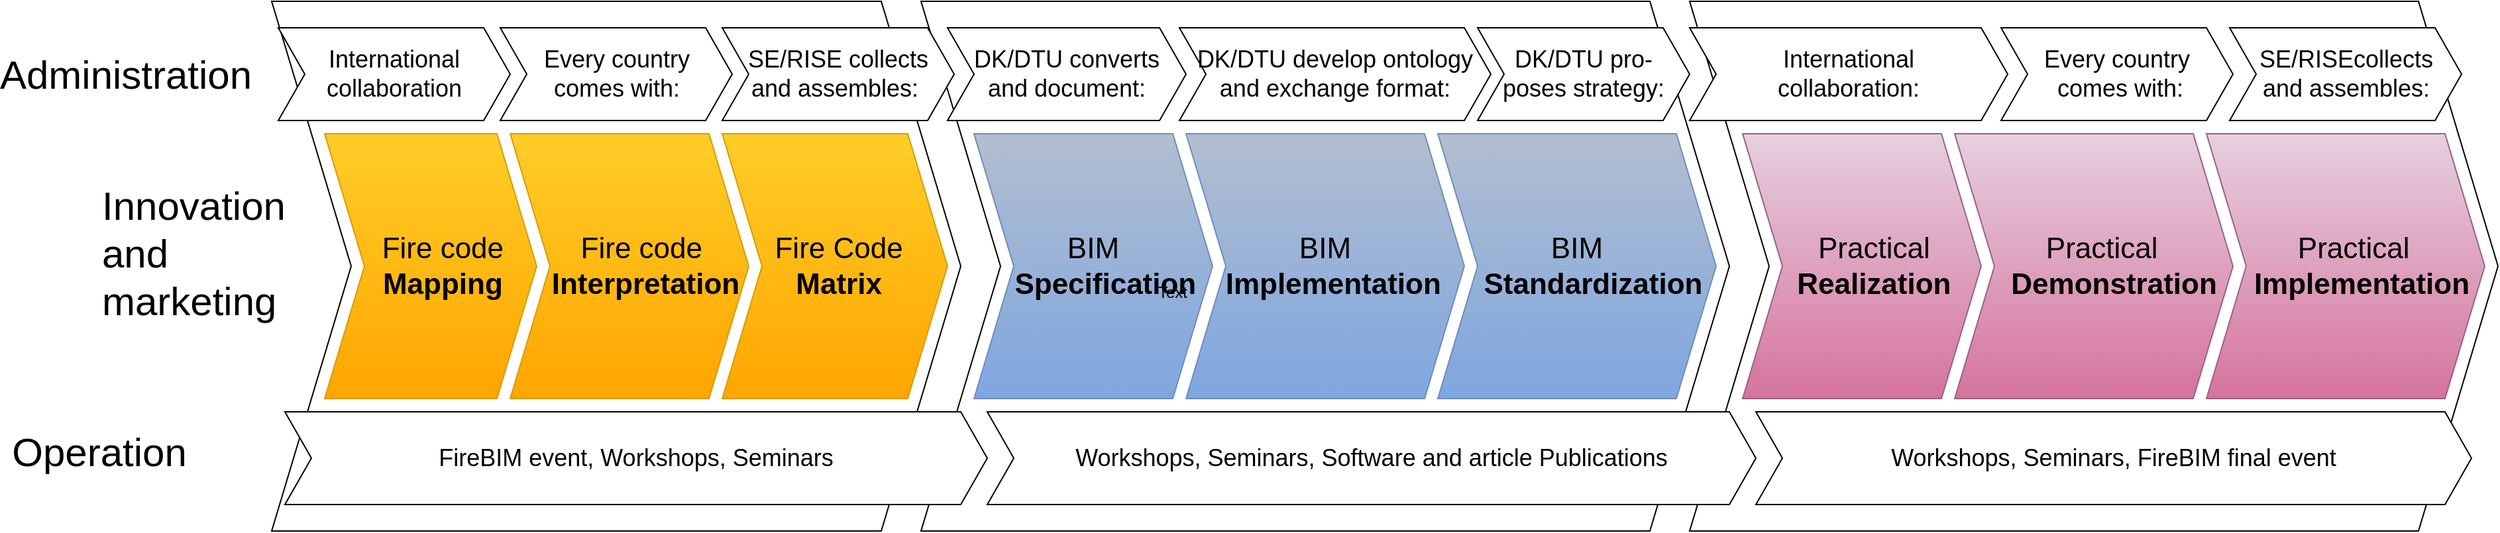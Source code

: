 <mxfile version="15.3.8" type="github">
  <diagram id="50i3K7nlYH6oyTf6ZRoc" name="Page-1">
    <mxGraphModel dx="2881" dy="1089" grid="1" gridSize="10" guides="1" tooltips="1" connect="1" arrows="1" fold="1" page="1" pageScale="1" pageWidth="850" pageHeight="1100" math="0" shadow="0">
      <root>
        <mxCell id="0" />
        <mxCell id="1" parent="0" />
        <mxCell id="LbvQtDSeulyC5G_0_8Kj-1" value="" style="shape=step;perimeter=stepPerimeter;whiteSpace=wrap;html=1;fixedSize=1;size=60;" parent="1" vertex="1">
          <mxGeometry x="60" y="170" width="520" height="400" as="geometry" />
        </mxCell>
        <mxCell id="LbvQtDSeulyC5G_0_8Kj-3" value="&lt;div style=&quot;font-size: 22px&quot;&gt;&lt;span&gt;&amp;nbsp; &amp;nbsp; &amp;nbsp; Fire code&amp;nbsp; &amp;nbsp; &amp;nbsp; &amp;nbsp;&lt;b&gt;Mapping&lt;/b&gt;&lt;/span&gt;&lt;/div&gt;" style="shape=step;perimeter=stepPerimeter;whiteSpace=wrap;html=1;fixedSize=1;size=30;align=center;fillColor=#ffcd28;strokeColor=#d79b00;gradientColor=#ffa500;" parent="1" vertex="1">
          <mxGeometry x="100" y="270" width="160" height="200" as="geometry" />
        </mxCell>
        <mxCell id="LbvQtDSeulyC5G_0_8Kj-4" value="&lt;font style=&quot;font-size: 22px&quot;&gt;&amp;nbsp; &amp;nbsp; &amp;nbsp; &amp;nbsp; Fire code&amp;nbsp; &amp;nbsp; &amp;nbsp; &amp;nbsp; &amp;nbsp;&amp;nbsp;&lt;b&gt;Interpretation&lt;/b&gt;&lt;/font&gt;" style="shape=step;perimeter=stepPerimeter;whiteSpace=wrap;html=1;fixedSize=1;size=30;fillColor=#ffcd28;strokeColor=#d79b00;gradientColor=#ffa500;" parent="1" vertex="1">
          <mxGeometry x="240" y="270" width="180" height="200" as="geometry" />
        </mxCell>
        <mxCell id="LbvQtDSeulyC5G_0_8Kj-5" value="&lt;font style=&quot;font-size: 22px&quot;&gt;&amp;nbsp; &amp;nbsp; Fire Code&amp;nbsp; &amp;nbsp; &lt;b&gt;&amp;nbsp;Matrix&lt;/b&gt;&lt;/font&gt;" style="shape=step;perimeter=stepPerimeter;whiteSpace=wrap;html=1;fixedSize=1;size=30;fillColor=#ffcd28;strokeColor=#d79b00;gradientColor=#ffa500;" parent="1" vertex="1">
          <mxGeometry x="400" y="270" width="170" height="200" as="geometry" />
        </mxCell>
        <mxCell id="LbvQtDSeulyC5G_0_8Kj-7" value="" style="shape=step;perimeter=stepPerimeter;whiteSpace=wrap;html=1;fixedSize=1;size=60;" parent="1" vertex="1">
          <mxGeometry x="550" y="170" width="610" height="400" as="geometry" />
        </mxCell>
        <mxCell id="LbvQtDSeulyC5G_0_8Kj-8" value="&lt;div style=&quot;font-size: 22px&quot;&gt;&lt;font style=&quot;font-size: 22px&quot;&gt;BIM&lt;/font&gt;&lt;/div&gt;&lt;div style=&quot;font-size: 22px&quot;&gt;&lt;font style=&quot;font-size: 22px&quot;&gt;&amp;nbsp; &amp;nbsp;&lt;b&gt;Specification&lt;/b&gt;&lt;/font&gt;&lt;/div&gt;" style="shape=step;perimeter=stepPerimeter;whiteSpace=wrap;html=1;fixedSize=1;size=30;align=center;fillColor=#B3BECF;strokeColor=#6c8ebf;gradientColor=#7ea6e0;" parent="1" vertex="1">
          <mxGeometry x="590" y="270" width="180" height="200" as="geometry" />
        </mxCell>
        <mxCell id="LbvQtDSeulyC5G_0_8Kj-9" value="&lt;font style=&quot;font-size: 22px&quot;&gt;&amp;nbsp; &amp;nbsp; &amp;nbsp; &amp;nbsp; &amp;nbsp; &amp;nbsp; &amp;nbsp;BIM&amp;nbsp; &amp;nbsp; &amp;nbsp; &amp;nbsp; &amp;nbsp; &amp;nbsp; &amp;nbsp; &amp;nbsp; &lt;b&gt;Implementation&lt;/b&gt;&lt;/font&gt;" style="shape=step;perimeter=stepPerimeter;whiteSpace=wrap;html=1;fixedSize=1;size=30;fillColor=#B3BECF;strokeColor=#6c8ebf;gradientColor=#7ea6e0;" parent="1" vertex="1">
          <mxGeometry x="750" y="270" width="210" height="200" as="geometry" />
        </mxCell>
        <mxCell id="LbvQtDSeulyC5G_0_8Kj-11" value="&lt;font style=&quot;font-size: 22px&quot;&gt;&amp;nbsp; &amp;nbsp; &amp;nbsp; &amp;nbsp; &amp;nbsp; &amp;nbsp; &amp;nbsp;BIM&amp;nbsp; &amp;nbsp; &amp;nbsp; &amp;nbsp; &amp;nbsp; &amp;nbsp; &amp;nbsp; &amp;nbsp; &amp;nbsp;&amp;nbsp;&lt;b&gt;Standardization&lt;/b&gt;&lt;/font&gt;" style="shape=step;perimeter=stepPerimeter;whiteSpace=wrap;html=1;fixedSize=1;size=30;fillColor=#B3BECF;strokeColor=#6c8ebf;gradientColor=#7ea6e0;" parent="1" vertex="1">
          <mxGeometry x="940" y="270" width="210" height="200" as="geometry" />
        </mxCell>
        <mxCell id="LbvQtDSeulyC5G_0_8Kj-13" value="" style="shape=step;perimeter=stepPerimeter;whiteSpace=wrap;html=1;fixedSize=1;size=60;" parent="1" vertex="1">
          <mxGeometry x="1130" y="170" width="610" height="400" as="geometry" />
        </mxCell>
        <mxCell id="LbvQtDSeulyC5G_0_8Kj-14" value="&lt;div style=&quot;font-size: 22px&quot;&gt;&lt;font style=&quot;font-size: 22px&quot;&gt;&amp;nbsp; &amp;nbsp;Practical&lt;/font&gt;&lt;/div&gt;&lt;div style=&quot;font-size: 22px&quot;&gt;&lt;font style=&quot;font-size: 22px&quot;&gt;&amp;nbsp; &amp;nbsp;&lt;b&gt;Realization&lt;/b&gt;&lt;/font&gt;&lt;/div&gt;" style="shape=step;perimeter=stepPerimeter;whiteSpace=wrap;html=1;fixedSize=1;size=30;align=center;fillColor=#e6d0de;strokeColor=#996185;gradientColor=#d5739d;" parent="1" vertex="1">
          <mxGeometry x="1170" y="270" width="180" height="200" as="geometry" />
        </mxCell>
        <mxCell id="LbvQtDSeulyC5G_0_8Kj-15" value="&lt;font style=&quot;font-size: 22px&quot;&gt;&amp;nbsp; &amp;nbsp; &amp;nbsp; &amp;nbsp; &amp;nbsp; &amp;nbsp;Practical&amp;nbsp; &amp;nbsp; &amp;nbsp; &amp;nbsp; &amp;nbsp; &amp;nbsp; &amp;nbsp; &amp;nbsp;&lt;b&gt;Demonstration&lt;/b&gt;&lt;/font&gt;" style="shape=step;perimeter=stepPerimeter;whiteSpace=wrap;html=1;fixedSize=1;size=30;fillColor=#e6d0de;strokeColor=#996185;gradientColor=#d5739d;" parent="1" vertex="1">
          <mxGeometry x="1330" y="270" width="210" height="200" as="geometry" />
        </mxCell>
        <mxCell id="LbvQtDSeulyC5G_0_8Kj-16" value="&lt;font style=&quot;font-size: 22px&quot;&gt;&amp;nbsp; &amp;nbsp; &amp;nbsp; &amp;nbsp; &amp;nbsp; &amp;nbsp;Practical&amp;nbsp; &amp;nbsp; &amp;nbsp; &amp;nbsp; &amp;nbsp; &amp;nbsp; &amp;nbsp;&amp;nbsp;&lt;b&gt;Implementation&lt;/b&gt;&lt;/font&gt;" style="shape=step;perimeter=stepPerimeter;whiteSpace=wrap;html=1;fixedSize=1;size=30;fillColor=#e6d0de;strokeColor=#996185;gradientColor=#d5739d;" parent="1" vertex="1">
          <mxGeometry x="1520" y="270" width="210" height="200" as="geometry" />
        </mxCell>
        <mxCell id="LbvQtDSeulyC5G_0_8Kj-17" value="&lt;font style=&quot;font-size: 18px&quot;&gt;FireBIM event, Workshops, Seminars&lt;/font&gt;" style="shape=step;perimeter=stepPerimeter;whiteSpace=wrap;html=1;fixedSize=1;size=20;" parent="1" vertex="1">
          <mxGeometry x="70" y="480" width="530" height="70" as="geometry" />
        </mxCell>
        <mxCell id="LbvQtDSeulyC5G_0_8Kj-18" value="&lt;font style=&quot;font-size: 18px&quot;&gt;Workshops, Seminars, Software and article Publications&lt;/font&gt;" style="shape=step;perimeter=stepPerimeter;whiteSpace=wrap;html=1;fixedSize=1;size=20;" parent="1" vertex="1">
          <mxGeometry x="600" y="480" width="580" height="70" as="geometry" />
        </mxCell>
        <mxCell id="LbvQtDSeulyC5G_0_8Kj-19" value="&lt;font style=&quot;font-size: 18px&quot;&gt;Workshops, Seminars, FireBIM final event&lt;/font&gt;" style="shape=step;perimeter=stepPerimeter;whiteSpace=wrap;html=1;fixedSize=1;size=20;" parent="1" vertex="1">
          <mxGeometry x="1180" y="480" width="540" height="70" as="geometry" />
        </mxCell>
        <mxCell id="LbvQtDSeulyC5G_0_8Kj-23" value="&lt;font style=&quot;font-size: 18px&quot;&gt;International collaboration&lt;/font&gt;" style="shape=step;perimeter=stepPerimeter;whiteSpace=wrap;html=1;fixedSize=1;size=20;" parent="1" vertex="1">
          <mxGeometry x="65" y="190" width="175" height="70" as="geometry" />
        </mxCell>
        <mxCell id="LbvQtDSeulyC5G_0_8Kj-25" value="&lt;font style=&quot;font-size: 18px&quot;&gt;SE/RISE collects &lt;br&gt;and assembles:&amp;nbsp;&lt;/font&gt;" style="shape=step;perimeter=stepPerimeter;whiteSpace=wrap;html=1;fixedSize=1;size=20;" parent="1" vertex="1">
          <mxGeometry x="400" y="190" width="175" height="70" as="geometry" />
        </mxCell>
        <mxCell id="LbvQtDSeulyC5G_0_8Kj-26" value="&lt;font style=&quot;font-size: 18px&quot;&gt;Every country &lt;br&gt;comes with:&lt;/font&gt;" style="shape=step;perimeter=stepPerimeter;whiteSpace=wrap;html=1;fixedSize=1;size=20;" parent="1" vertex="1">
          <mxGeometry x="232.5" y="190" width="175" height="70" as="geometry" />
        </mxCell>
        <mxCell id="LbvQtDSeulyC5G_0_8Kj-27" value="&lt;font style=&quot;font-size: 18px&quot;&gt;DK/DTU converts &lt;br&gt;and document:&lt;/font&gt;" style="shape=step;perimeter=stepPerimeter;whiteSpace=wrap;html=1;fixedSize=1;size=20;" parent="1" vertex="1">
          <mxGeometry x="570" y="190" width="180" height="70" as="geometry" />
        </mxCell>
        <mxCell id="LbvQtDSeulyC5G_0_8Kj-28" value="&lt;font style=&quot;font-size: 18px&quot;&gt;DK/DTU develop ontology&lt;br&gt;and exchange format:&lt;/font&gt;" style="shape=step;perimeter=stepPerimeter;whiteSpace=wrap;html=1;fixedSize=1;size=20;" parent="1" vertex="1">
          <mxGeometry x="745" y="190" width="235" height="70" as="geometry" />
        </mxCell>
        <mxCell id="LbvQtDSeulyC5G_0_8Kj-29" value="&lt;font style=&quot;font-size: 18px&quot;&gt;DK/DTU pro-&lt;br&gt;poses strategy:&lt;/font&gt;" style="shape=step;perimeter=stepPerimeter;whiteSpace=wrap;html=1;fixedSize=1;size=20;" parent="1" vertex="1">
          <mxGeometry x="970" y="190" width="160" height="70" as="geometry" />
        </mxCell>
        <mxCell id="LbvQtDSeulyC5G_0_8Kj-30" value="&lt;font style=&quot;font-size: 18px&quot;&gt;International &lt;br&gt;collaboration:&lt;/font&gt;" style="shape=step;perimeter=stepPerimeter;whiteSpace=wrap;html=1;fixedSize=1;size=20;" parent="1" vertex="1">
          <mxGeometry x="1130" y="190" width="240" height="70" as="geometry" />
        </mxCell>
        <mxCell id="LbvQtDSeulyC5G_0_8Kj-31" value="&lt;font style=&quot;font-size: 18px&quot;&gt;Every country&lt;br&gt;&amp;nbsp;comes with:&lt;/font&gt;" style="shape=step;perimeter=stepPerimeter;whiteSpace=wrap;html=1;fixedSize=1;size=20;" parent="1" vertex="1">
          <mxGeometry x="1365" y="190" width="175" height="70" as="geometry" />
        </mxCell>
        <mxCell id="LbvQtDSeulyC5G_0_8Kj-32" value="&lt;font style=&quot;font-size: 18px&quot;&gt;SE/RISEcollects&lt;br&gt;&amp;nbsp;and assembles:&amp;nbsp;&lt;/font&gt;" style="shape=step;perimeter=stepPerimeter;whiteSpace=wrap;html=1;fixedSize=1;size=20;" parent="1" vertex="1">
          <mxGeometry x="1537.5" y="190" width="175" height="70" as="geometry" />
        </mxCell>
        <mxCell id="LbvQtDSeulyC5G_0_8Kj-33" value="Text" style="text;html=1;strokeColor=none;fillColor=none;align=center;verticalAlign=middle;whiteSpace=wrap;rounded=0;" parent="1" vertex="1">
          <mxGeometry x="720" y="380" width="40" height="20" as="geometry" />
        </mxCell>
        <mxCell id="LbvQtDSeulyC5G_0_8Kj-35" value="&lt;font style=&quot;font-size: 30px&quot;&gt;Administration&lt;/font&gt;" style="text;html=1;strokeColor=none;fillColor=none;align=center;verticalAlign=middle;whiteSpace=wrap;rounded=0;" parent="1" vertex="1">
          <mxGeometry x="-70" y="215" width="40" height="20" as="geometry" />
        </mxCell>
        <mxCell id="LbvQtDSeulyC5G_0_8Kj-43" value="&lt;div&gt;&lt;span style=&quot;font-size: 30px&quot;&gt;Innovation and marketing&lt;/span&gt;&lt;/div&gt;" style="text;html=1;strokeColor=none;fillColor=none;align=left;verticalAlign=middle;whiteSpace=wrap;rounded=0;" parent="1" vertex="1">
          <mxGeometry x="-70" y="350" width="40" height="20" as="geometry" />
        </mxCell>
        <mxCell id="LbvQtDSeulyC5G_0_8Kj-44" value="&lt;font style=&quot;font-size: 30px&quot;&gt;Operation&lt;/font&gt;" style="text;html=1;strokeColor=none;fillColor=none;align=center;verticalAlign=middle;whiteSpace=wrap;rounded=0;" parent="1" vertex="1">
          <mxGeometry x="-90" y="500" width="40" height="20" as="geometry" />
        </mxCell>
      </root>
    </mxGraphModel>
  </diagram>
</mxfile>
